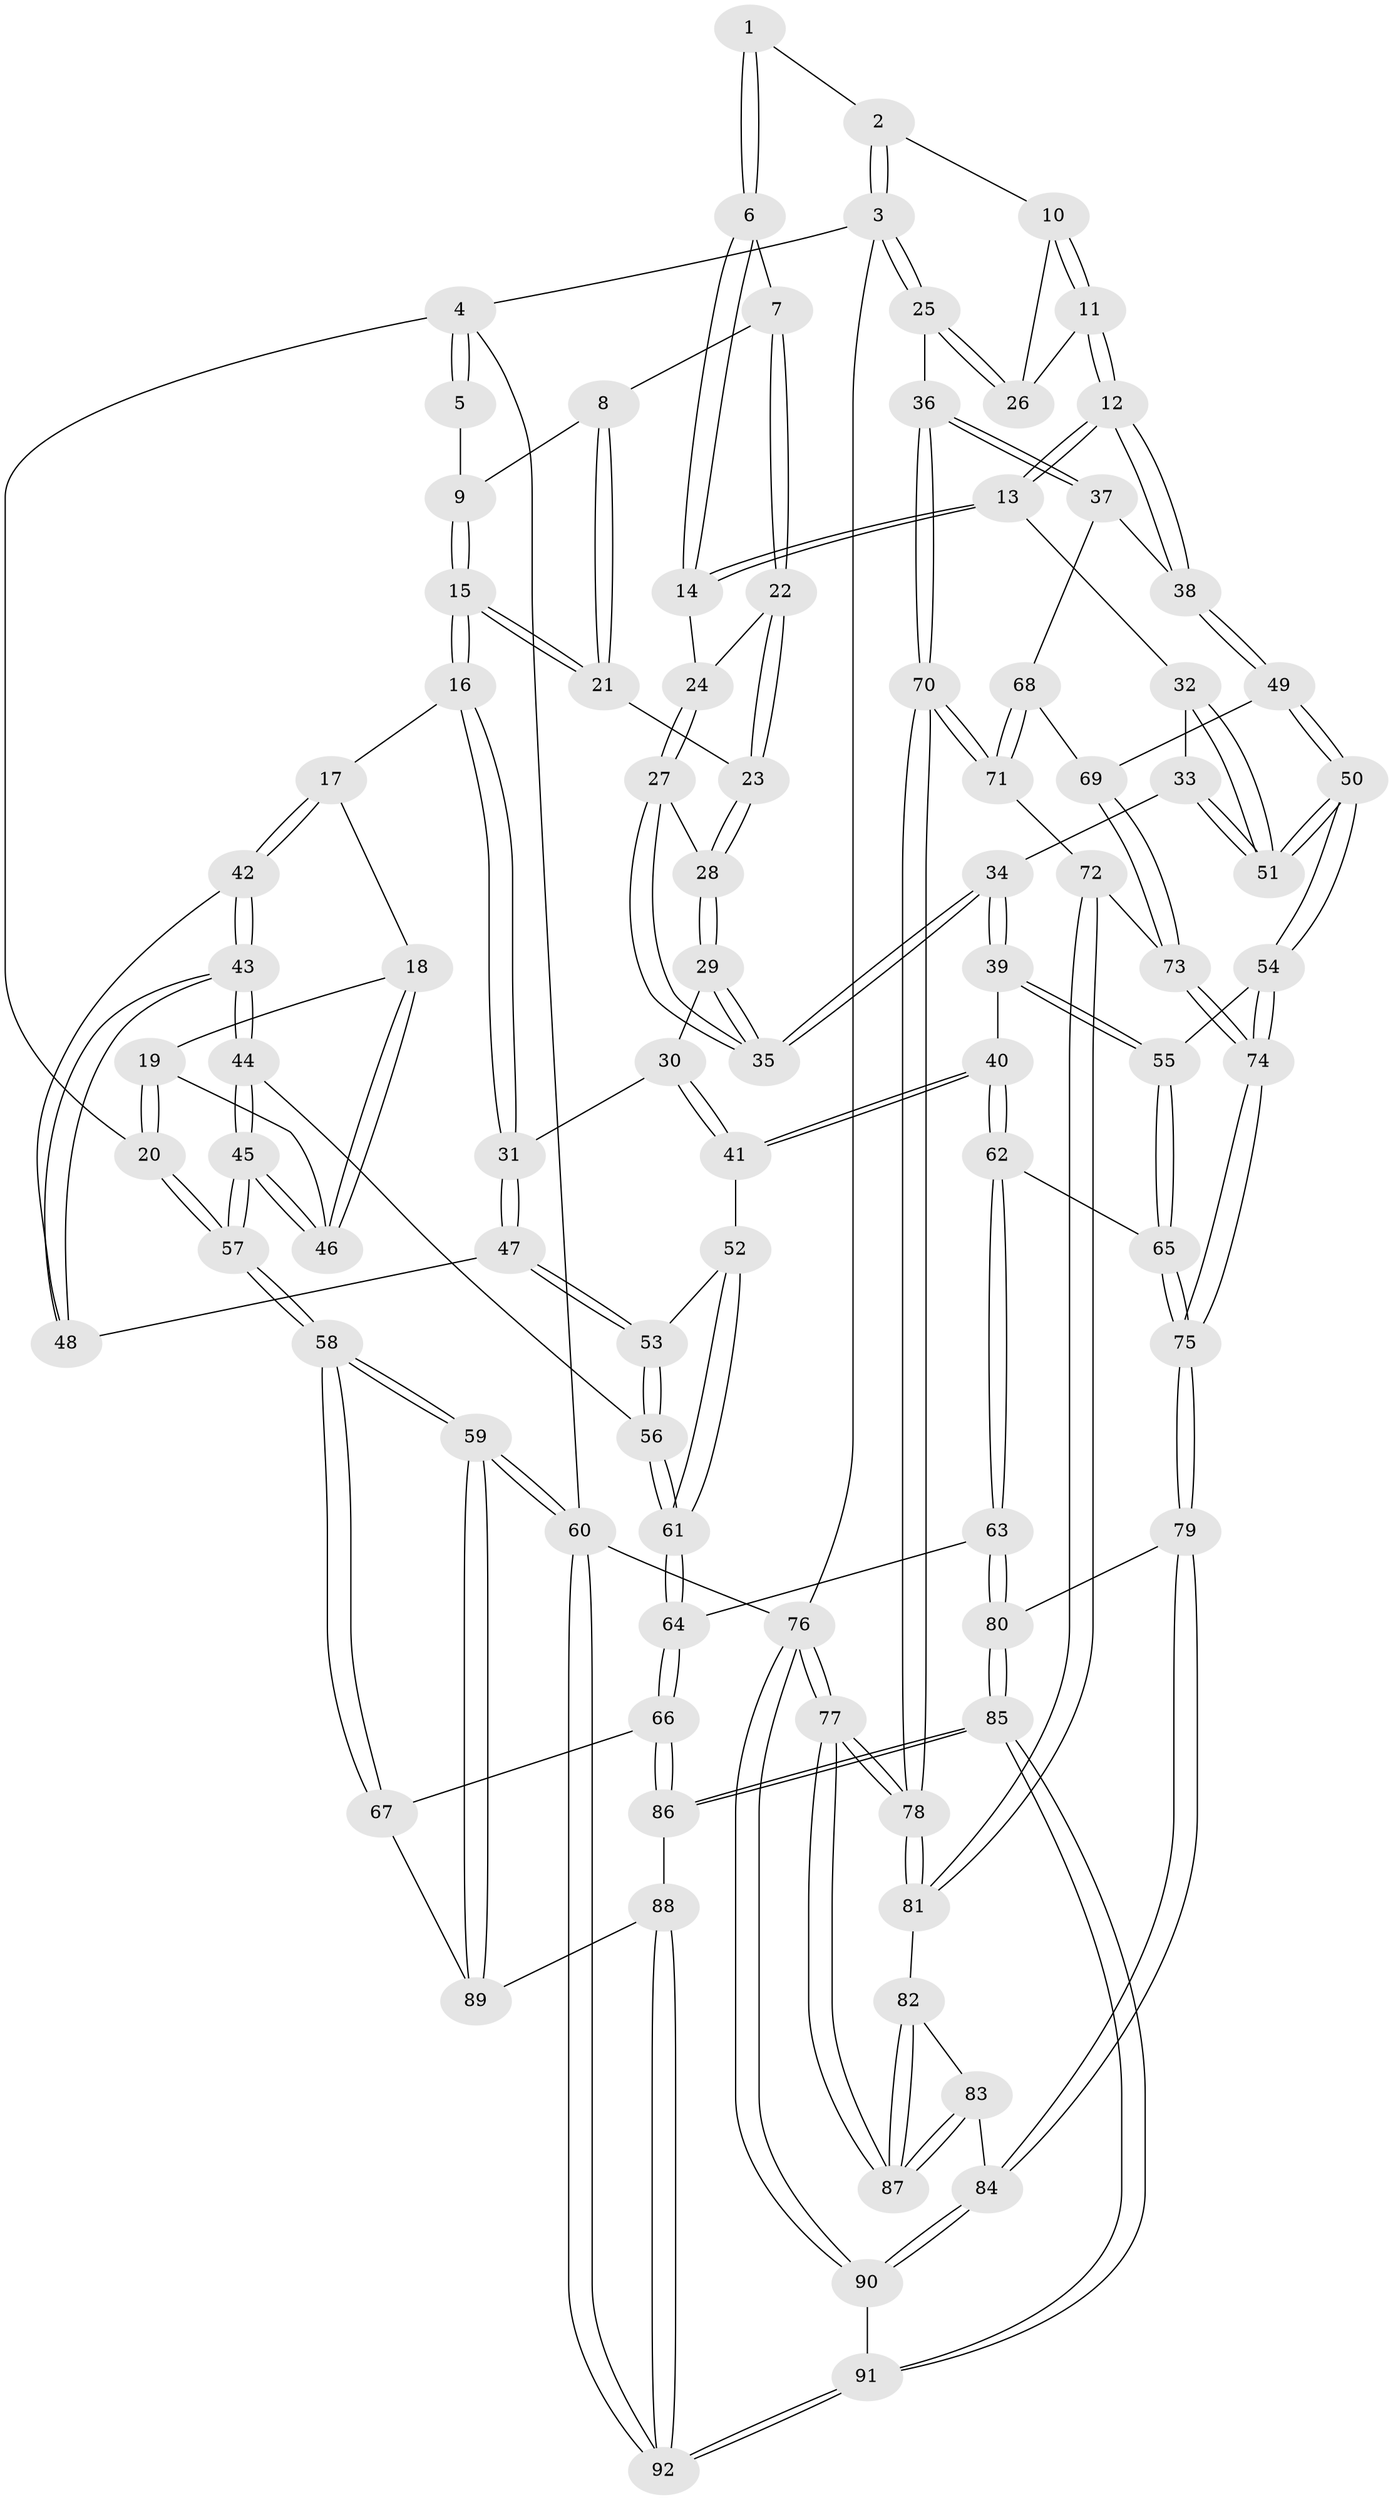 // coarse degree distribution, {3: 0.18181818181818182, 4: 0.38181818181818183, 6: 0.05454545454545454, 5: 0.32727272727272727, 2: 0.05454545454545454}
// Generated by graph-tools (version 1.1) at 2025/42/03/06/25 10:42:33]
// undirected, 92 vertices, 227 edges
graph export_dot {
graph [start="1"]
  node [color=gray90,style=filled];
  1 [pos="+0.5193174516702415+0"];
  2 [pos="+1+0"];
  3 [pos="+1+0"];
  4 [pos="+0+0"];
  5 [pos="+0.2280847525171621+0"];
  6 [pos="+0.5392460067621987+0"];
  7 [pos="+0.44944587680630765+0.0641409378380886"];
  8 [pos="+0.38478656289967167+0.06254173592332435"];
  9 [pos="+0.2641636751995574+0"];
  10 [pos="+0.8521593924360122+0.015806194551604928"];
  11 [pos="+0.8041101496732759+0.124106719689917"];
  12 [pos="+0.7642630005521809+0.1825651210820764"];
  13 [pos="+0.6789528248563589+0.16507233458715892"];
  14 [pos="+0.6375956078787777+0.13980927284226674"];
  15 [pos="+0.2493148541585432+0.14370396661169438"];
  16 [pos="+0.21033791180412167+0.18539376742216018"];
  17 [pos="+0.19243331156002474+0.19339860245017002"];
  18 [pos="+0.11379919639548593+0.18761362811241442"];
  19 [pos="+0+0.08316539658354988"];
  20 [pos="+0+0"];
  21 [pos="+0.36733963873993586+0.1665411552321913"];
  22 [pos="+0.4427517075612014+0.14912454998864058"];
  23 [pos="+0.3881996908250081+0.1765727839120985"];
  24 [pos="+0.5292850470498031+0.172503615678433"];
  25 [pos="+1+0.23713732181030128"];
  26 [pos="+1+0.1700547557556216"];
  27 [pos="+0.489072819657761+0.25919079456228017"];
  28 [pos="+0.3899555049866986+0.18730020880444037"];
  29 [pos="+0.3837308162576163+0.26307895189484853"];
  30 [pos="+0.37862418667545417+0.26684527992723267"];
  31 [pos="+0.30207004584703157+0.2817194176006646"];
  32 [pos="+0.6218899642494877+0.2373962175331109"];
  33 [pos="+0.5286234530941272+0.34063839729931006"];
  34 [pos="+0.48737983809152624+0.33297370725570063"];
  35 [pos="+0.4854126523613465+0.3287819752324889"];
  36 [pos="+1+0.3847083779985546"];
  37 [pos="+0.9643731645473029+0.3678437232498045"];
  38 [pos="+0.77758628852567+0.21459065151191736"];
  39 [pos="+0.40512401204646653+0.4218526939947282"];
  40 [pos="+0.3767388944597319+0.4257046284383211"];
  41 [pos="+0.34775213836341573+0.41948074729985724"];
  42 [pos="+0.19360914448611036+0.25981185569572784"];
  43 [pos="+0.15527939170088637+0.382179434509827"];
  44 [pos="+0.13310132889831797+0.42594595427909065"];
  45 [pos="+0.08350361945451507+0.4293276899097163"];
  46 [pos="+0.07810266967480742+0.3738462440728591"];
  47 [pos="+0.2988576753573053+0.3675169477667861"];
  48 [pos="+0.2446890158943964+0.33507487588829016"];
  49 [pos="+0.6631038071642231+0.44267954123493186"];
  50 [pos="+0.6359116326847171+0.4529033779013559"];
  51 [pos="+0.6203575405059907+0.43520641471167887"];
  52 [pos="+0.33375617656261536+0.41965712277911005"];
  53 [pos="+0.31468773276229167+0.40740202247463386"];
  54 [pos="+0.60726667431955+0.4987006283238358"];
  55 [pos="+0.5218013355647841+0.5284111327182773"];
  56 [pos="+0.13717535768606717+0.4277169321427808"];
  57 [pos="+0+0.5975316960190794"];
  58 [pos="+0+0.6106376874780336"];
  59 [pos="+0+1"];
  60 [pos="+0+1"];
  61 [pos="+0.2513410603776744+0.588536053488195"];
  62 [pos="+0.39124743600775913+0.6343687069182915"];
  63 [pos="+0.36503794418307545+0.6557674615336706"];
  64 [pos="+0.2560147060111973+0.6601255556258333"];
  65 [pos="+0.47659621619160125+0.6014201163243256"];
  66 [pos="+0.24871834743540408+0.6664016583077133"];
  67 [pos="+0+0.6613082749719459"];
  68 [pos="+0.87842418533033+0.45220778793930155"];
  69 [pos="+0.7565844839606977+0.4817547323633266"];
  70 [pos="+1+0.5406242188138507"];
  71 [pos="+0.8693506040096913+0.6193963463973202"];
  72 [pos="+0.8243010553136214+0.6749901934367177"];
  73 [pos="+0.7829123301671936+0.6664836184390529"];
  74 [pos="+0.6856885521665318+0.687138761864049"];
  75 [pos="+0.623035753880781+0.7559652048380651"];
  76 [pos="+1+1"];
  77 [pos="+1+1"];
  78 [pos="+1+0.7159168156513182"];
  79 [pos="+0.6146286409927577+0.7806750712523377"];
  80 [pos="+0.45112853851529156+0.7839801606555489"];
  81 [pos="+0.8291405164953927+0.681601274193157"];
  82 [pos="+0.8613341754078705+0.771222601804791"];
  83 [pos="+0.7539714742621858+0.8579091704423814"];
  84 [pos="+0.6390569054037745+0.8701218781895732"];
  85 [pos="+0.36528761163632095+0.9211112655044228"];
  86 [pos="+0.2516190615815962+0.8527715600639705"];
  87 [pos="+1+1"];
  88 [pos="+0.1811180831679585+0.889373397435474"];
  89 [pos="+0.12821502137845958+0.8618395237397777"];
  90 [pos="+0.5904280563347692+1"];
  91 [pos="+0.4642758833430503+1"];
  92 [pos="+0+1"];
  1 -- 2;
  1 -- 6;
  1 -- 6;
  2 -- 3;
  2 -- 3;
  2 -- 10;
  3 -- 4;
  3 -- 25;
  3 -- 25;
  3 -- 76;
  4 -- 5;
  4 -- 5;
  4 -- 20;
  4 -- 60;
  5 -- 9;
  6 -- 7;
  6 -- 14;
  6 -- 14;
  7 -- 8;
  7 -- 22;
  7 -- 22;
  8 -- 9;
  8 -- 21;
  8 -- 21;
  9 -- 15;
  9 -- 15;
  10 -- 11;
  10 -- 11;
  10 -- 26;
  11 -- 12;
  11 -- 12;
  11 -- 26;
  12 -- 13;
  12 -- 13;
  12 -- 38;
  12 -- 38;
  13 -- 14;
  13 -- 14;
  13 -- 32;
  14 -- 24;
  15 -- 16;
  15 -- 16;
  15 -- 21;
  15 -- 21;
  16 -- 17;
  16 -- 31;
  16 -- 31;
  17 -- 18;
  17 -- 42;
  17 -- 42;
  18 -- 19;
  18 -- 46;
  18 -- 46;
  19 -- 20;
  19 -- 20;
  19 -- 46;
  20 -- 57;
  20 -- 57;
  21 -- 23;
  22 -- 23;
  22 -- 23;
  22 -- 24;
  23 -- 28;
  23 -- 28;
  24 -- 27;
  24 -- 27;
  25 -- 26;
  25 -- 26;
  25 -- 36;
  27 -- 28;
  27 -- 35;
  27 -- 35;
  28 -- 29;
  28 -- 29;
  29 -- 30;
  29 -- 35;
  29 -- 35;
  30 -- 31;
  30 -- 41;
  30 -- 41;
  31 -- 47;
  31 -- 47;
  32 -- 33;
  32 -- 51;
  32 -- 51;
  33 -- 34;
  33 -- 51;
  33 -- 51;
  34 -- 35;
  34 -- 35;
  34 -- 39;
  34 -- 39;
  36 -- 37;
  36 -- 37;
  36 -- 70;
  36 -- 70;
  37 -- 38;
  37 -- 68;
  38 -- 49;
  38 -- 49;
  39 -- 40;
  39 -- 55;
  39 -- 55;
  40 -- 41;
  40 -- 41;
  40 -- 62;
  40 -- 62;
  41 -- 52;
  42 -- 43;
  42 -- 43;
  42 -- 48;
  43 -- 44;
  43 -- 44;
  43 -- 48;
  43 -- 48;
  44 -- 45;
  44 -- 45;
  44 -- 56;
  45 -- 46;
  45 -- 46;
  45 -- 57;
  45 -- 57;
  47 -- 48;
  47 -- 53;
  47 -- 53;
  49 -- 50;
  49 -- 50;
  49 -- 69;
  50 -- 51;
  50 -- 51;
  50 -- 54;
  50 -- 54;
  52 -- 53;
  52 -- 61;
  52 -- 61;
  53 -- 56;
  53 -- 56;
  54 -- 55;
  54 -- 74;
  54 -- 74;
  55 -- 65;
  55 -- 65;
  56 -- 61;
  56 -- 61;
  57 -- 58;
  57 -- 58;
  58 -- 59;
  58 -- 59;
  58 -- 67;
  58 -- 67;
  59 -- 60;
  59 -- 60;
  59 -- 89;
  59 -- 89;
  60 -- 92;
  60 -- 92;
  60 -- 76;
  61 -- 64;
  61 -- 64;
  62 -- 63;
  62 -- 63;
  62 -- 65;
  63 -- 64;
  63 -- 80;
  63 -- 80;
  64 -- 66;
  64 -- 66;
  65 -- 75;
  65 -- 75;
  66 -- 67;
  66 -- 86;
  66 -- 86;
  67 -- 89;
  68 -- 69;
  68 -- 71;
  68 -- 71;
  69 -- 73;
  69 -- 73;
  70 -- 71;
  70 -- 71;
  70 -- 78;
  70 -- 78;
  71 -- 72;
  72 -- 73;
  72 -- 81;
  72 -- 81;
  73 -- 74;
  73 -- 74;
  74 -- 75;
  74 -- 75;
  75 -- 79;
  75 -- 79;
  76 -- 77;
  76 -- 77;
  76 -- 90;
  76 -- 90;
  77 -- 78;
  77 -- 78;
  77 -- 87;
  77 -- 87;
  78 -- 81;
  78 -- 81;
  79 -- 80;
  79 -- 84;
  79 -- 84;
  80 -- 85;
  80 -- 85;
  81 -- 82;
  82 -- 83;
  82 -- 87;
  82 -- 87;
  83 -- 84;
  83 -- 87;
  83 -- 87;
  84 -- 90;
  84 -- 90;
  85 -- 86;
  85 -- 86;
  85 -- 91;
  85 -- 91;
  86 -- 88;
  88 -- 89;
  88 -- 92;
  88 -- 92;
  90 -- 91;
  91 -- 92;
  91 -- 92;
}
